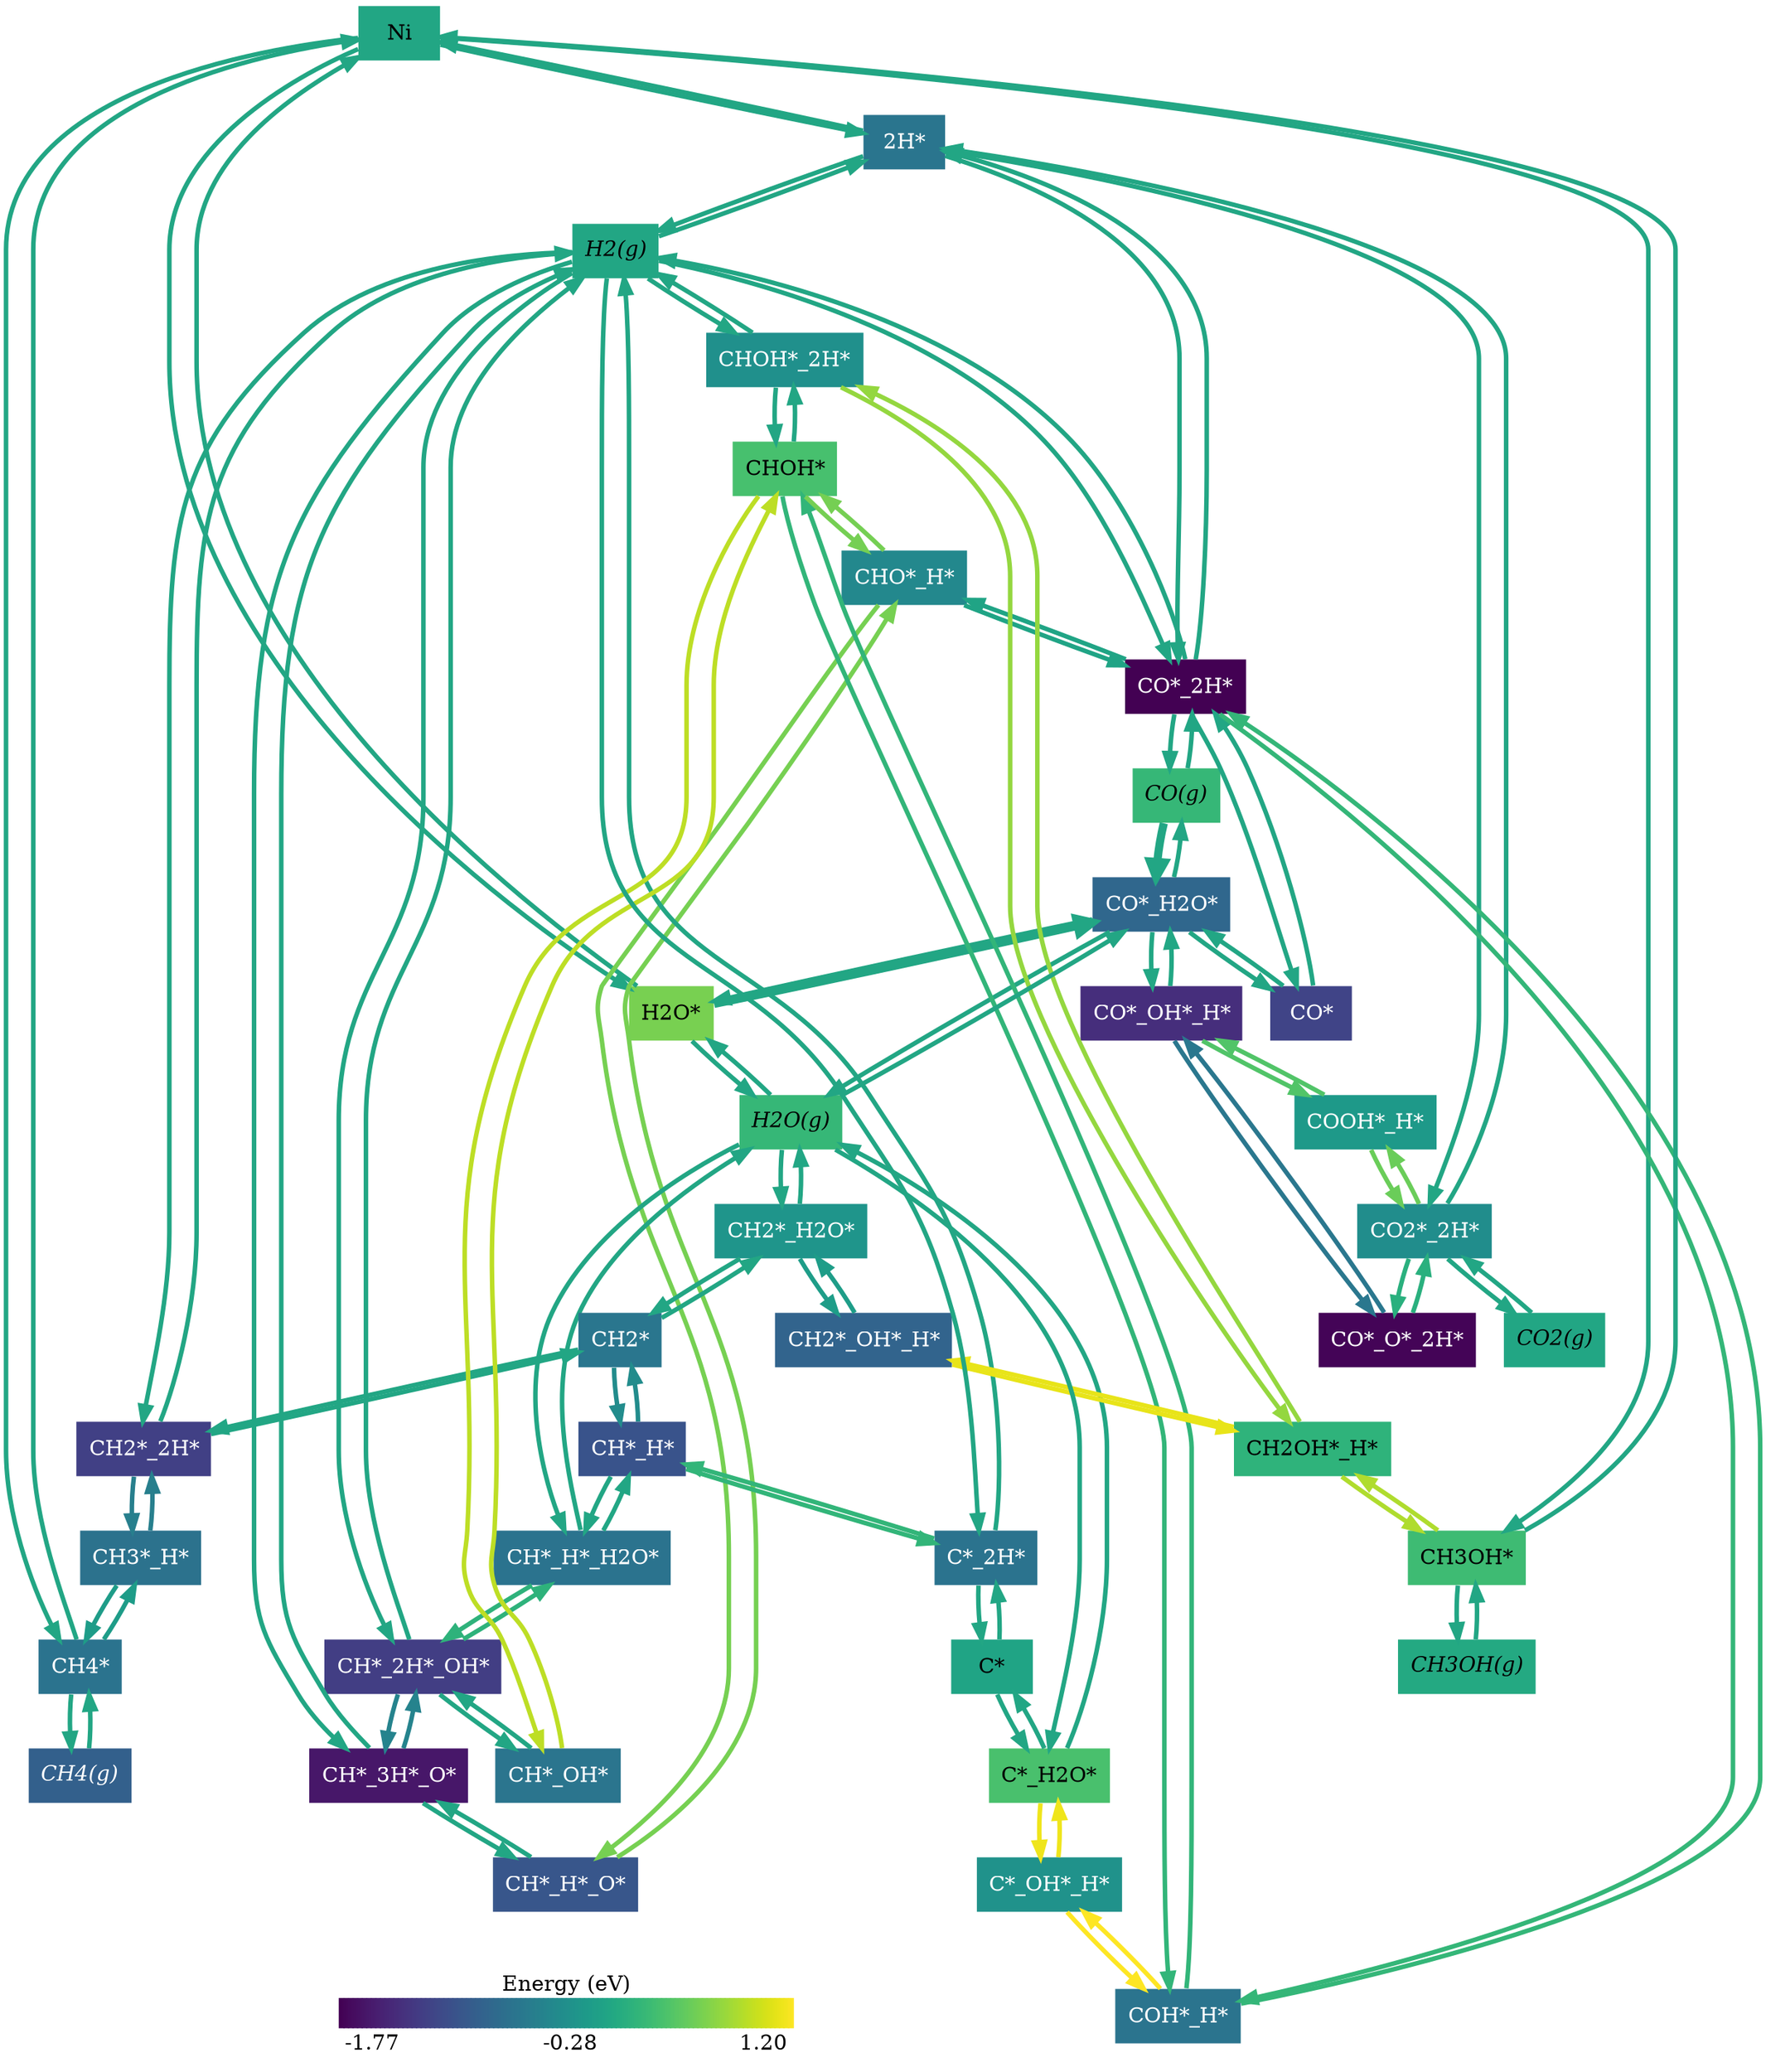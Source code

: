 strict digraph {

    graph [
        rankdir=TB,
        ranksep=0.5,
        nodesep=0.25
    ];
    
    node [
        shape=plaintext,
        style=filled
    ];
    
    edge [
       weight=2.
    ];


    "Ni" [
        label=<
        <TABLE BORDER="0" CELLBORDER="0" CELLSPACING="0" CELLPADDING="0">
          <TR>
            <TD><FONT COLOR="#000000">Ni</FONT></TD>
          </TR>
        </TABLE>
        >
        ,
        fillcolor="#22a684"
    ];
    
    "2H*" [
        label=<
        <TABLE BORDER="0" CELLBORDER="0" CELLSPACING="0" CELLPADDING="0">
          <TR>
            <TD><FONT COLOR="#ffffff">2H*</FONT></TD>
          </TR>
        </TABLE>
        >
        ,
        fillcolor="#2a758e"
    ];
    
    "CO2*_2H*" [
        label=<
        <TABLE BORDER="0" CELLBORDER="0" CELLSPACING="0" CELLPADDING="0">
          <TR>
            <TD><FONT COLOR="#ffffff">CO2*_2H*</FONT></TD>
          </TR>
        </TABLE>
        >
        ,
        fillcolor="#218d8c"
    ];
    
    "COOH*_H*" [
        label=<
        <TABLE BORDER="0" CELLBORDER="0" CELLSPACING="0" CELLPADDING="0">
          <TR>
            <TD><FONT COLOR="#ffffff">COOH*_H*</FONT></TD>
          </TR>
        </TABLE>
        >
        ,
        fillcolor="#1e9989"
    ];
    
    "CO*_OH*_H*" [
        label=<
        <TABLE BORDER="0" CELLBORDER="0" CELLSPACING="0" CELLPADDING="0">
          <TR>
            <TD><FONT COLOR="#ffffff">CO*_OH*_H*</FONT></TD>
          </TR>
        </TABLE>
        >
        ,
        fillcolor="#462e7c"
    ];
    
    "CO*_H2O*" [
        label=<
        <TABLE BORDER="0" CELLBORDER="0" CELLSPACING="0" CELLPADDING="0">
          <TR>
            <TD><FONT COLOR="#ffffff">CO*_H2O*</FONT></TD>
          </TR>
        </TABLE>
        >
        ,
        fillcolor="#30678d"
    ];
    
    "H2O*" [
        label=<
        <TABLE BORDER="0" CELLBORDER="0" CELLSPACING="0" CELLPADDING="0">
          <TR>
            <TD><FONT COLOR="#000000">H2O*</FONT></TD>
          </TR>
        </TABLE>
        >
        ,
        fillcolor="#78d051"
    ];
    
    "CO*_O*_2H*" [
        label=<
        <TABLE BORDER="0" CELLBORDER="0" CELLSPACING="0" CELLPADDING="0">
          <TR>
            <TD><FONT COLOR="#ffffff">CO*_O*_2H*</FONT></TD>
          </TR>
        </TABLE>
        >
        ,
        fillcolor="#440457"
    ];
    
    "CO*" [
        label=<
        <TABLE BORDER="0" CELLBORDER="0" CELLSPACING="0" CELLPADDING="0">
          <TR>
            <TD><FONT COLOR="#ffffff">CO*</FONT></TD>
          </TR>
        </TABLE>
        >
        ,
        fillcolor="#404487"
    ];
    
    "CO*_2H*" [
        label=<
        <TABLE BORDER="0" CELLBORDER="0" CELLSPACING="0" CELLPADDING="0">
          <TR>
            <TD><FONT COLOR="#ffffff">CO*_2H*</FONT></TD>
          </TR>
        </TABLE>
        >
        ,
        fillcolor="#430153"
    ];
    
    "CHO*_H*" [
        label=<
        <TABLE BORDER="0" CELLBORDER="0" CELLSPACING="0" CELLPADDING="0">
          <TR>
            <TD><FONT COLOR="#ffffff">CHO*_H*</FONT></TD>
          </TR>
        </TABLE>
        >
        ,
        fillcolor="#23888d"
    ];
    
    "CH*_H*_O*" [
        label=<
        <TABLE BORDER="0" CELLBORDER="0" CELLSPACING="0" CELLPADDING="0">
          <TR>
            <TD><FONT COLOR="#ffffff">CH*_H*_O*</FONT></TD>
          </TR>
        </TABLE>
        >
        ,
        fillcolor="#38568b"
    ];
    
    "CH*_3H*_O*" [
        label=<
        <TABLE BORDER="0" CELLBORDER="0" CELLSPACING="0" CELLPADDING="0">
          <TR>
            <TD><FONT COLOR="#ffffff">CH*_3H*_O*</FONT></TD>
          </TR>
        </TABLE>
        >
        ,
        fillcolor="#471769"
    ];
    
    "CH*_2H*_OH*" [
        label=<
        <TABLE BORDER="0" CELLBORDER="0" CELLSPACING="0" CELLPADDING="0">
          <TR>
            <TD><FONT COLOR="#ffffff">CH*_2H*_OH*</FONT></TD>
          </TR>
        </TABLE>
        >
        ,
        fillcolor="#423e84"
    ];
    
    "CH*_H*_H2O*" [
        label=<
        <TABLE BORDER="0" CELLBORDER="0" CELLSPACING="0" CELLPADDING="0">
          <TR>
            <TD><FONT COLOR="#ffffff">CH*_H*_H2O*</FONT></TD>
          </TR>
        </TABLE>
        >
        ,
        fillcolor="#2b738e"
    ];
    
    "CH*_H*" [
        label=<
        <TABLE BORDER="0" CELLBORDER="0" CELLSPACING="0" CELLPADDING="0">
          <TR>
            <TD><FONT COLOR="#ffffff">CH*_H*</FONT></TD>
          </TR>
        </TABLE>
        >
        ,
        fillcolor="#39538b"
    ];
    
    "CH2*" [
        label=<
        <TABLE BORDER="0" CELLBORDER="0" CELLSPACING="0" CELLPADDING="0">
          <TR>
            <TD><FONT COLOR="#ffffff">CH2*</FONT></TD>
          </TR>
        </TABLE>
        >
        ,
        fillcolor="#2a768e"
    ];
    
    "CH2*_2H*" [
        label=<
        <TABLE BORDER="0" CELLBORDER="0" CELLSPACING="0" CELLPADDING="0">
          <TR>
            <TD><FONT COLOR="#ffffff">CH2*_2H*</FONT></TD>
          </TR>
        </TABLE>
        >
        ,
        fillcolor="#414085"
    ];
    
    "CH3*_H*" [
        label=<
        <TABLE BORDER="0" CELLBORDER="0" CELLSPACING="0" CELLPADDING="0">
          <TR>
            <TD><FONT COLOR="#ffffff">CH3*_H*</FONT></TD>
          </TR>
        </TABLE>
        >
        ,
        fillcolor="#2c728d"
    ];
    
    "CH4*" [
        label=<
        <TABLE BORDER="0" CELLBORDER="0" CELLSPACING="0" CELLPADDING="0">
          <TR>
            <TD><FONT COLOR="#ffffff">CH4*</FONT></TD>
          </TR>
        </TABLE>
        >
        ,
        fillcolor="#2b738e"
    ];
    
    "COH*_H*" [
        label=<
        <TABLE BORDER="0" CELLBORDER="0" CELLSPACING="0" CELLPADDING="0">
          <TR>
            <TD><FONT COLOR="#ffffff">COH*_H*</FONT></TD>
          </TR>
        </TABLE>
        >
        ,
        fillcolor="#2b748e"
    ];
    
    "C*_OH*_H*" [
        label=<
        <TABLE BORDER="0" CELLBORDER="0" CELLSPACING="0" CELLPADDING="0">
          <TR>
            <TD><FONT COLOR="#ffffff">C*_OH*_H*</FONT></TD>
          </TR>
        </TABLE>
        >
        ,
        fillcolor="#20928b"
    ];
    
    "C*_H2O*" [
        label=<
        <TABLE BORDER="0" CELLBORDER="0" CELLSPACING="0" CELLPADDING="0">
          <TR>
            <TD><FONT COLOR="#000000">C*_H2O*</FONT></TD>
          </TR>
        </TABLE>
        >
        ,
        fillcolor="#49c06d"
    ];
    
    "C*" [
        label=<
        <TABLE BORDER="0" CELLBORDER="0" CELLSPACING="0" CELLPADDING="0">
          <TR>
            <TD><FONT COLOR="#000000">C*</FONT></TD>
          </TR>
        </TABLE>
        >
        ,
        fillcolor="#20a485"
    ];
    
    "C*_2H*" [
        label=<
        <TABLE BORDER="0" CELLBORDER="0" CELLSPACING="0" CELLPADDING="0">
          <TR>
            <TD><FONT COLOR="#ffffff">C*_2H*</FONT></TD>
          </TR>
        </TABLE>
        >
        ,
        fillcolor="#2b738e"
    ];
    
    "CHOH*" [
        label=<
        <TABLE BORDER="0" CELLBORDER="0" CELLSPACING="0" CELLPADDING="0">
          <TR>
            <TD><FONT COLOR="#000000">CHOH*</FONT></TD>
          </TR>
        </TABLE>
        >
        ,
        fillcolor="#47c06e"
    ];
    
    "CH*_OH*" [
        label=<
        <TABLE BORDER="0" CELLBORDER="0" CELLSPACING="0" CELLPADDING="0">
          <TR>
            <TD><FONT COLOR="#ffffff">CH*_OH*</FONT></TD>
          </TR>
        </TABLE>
        >
        ,
        fillcolor="#2b758e"
    ];
    
    "CHOH*_2H*" [
        label=<
        <TABLE BORDER="0" CELLBORDER="0" CELLSPACING="0" CELLPADDING="0">
          <TR>
            <TD><FONT COLOR="#ffffff">CHOH*_2H*</FONT></TD>
          </TR>
        </TABLE>
        >
        ,
        fillcolor="#20908c"
    ];
    
    "CH2OH*_H*" [
        label=<
        <TABLE BORDER="0" CELLBORDER="0" CELLSPACING="0" CELLPADDING="0">
          <TR>
            <TD><FONT COLOR="#000000">CH2OH*_H*</FONT></TD>
          </TR>
        </TABLE>
        >
        ,
        fillcolor="#2fb37b"
    ];
    
    "CH3OH*" [
        label=<
        <TABLE BORDER="0" CELLBORDER="0" CELLSPACING="0" CELLPADDING="0">
          <TR>
            <TD><FONT COLOR="#000000">CH3OH*</FONT></TD>
          </TR>
        </TABLE>
        >
        ,
        fillcolor="#3ebb73"
    ];
    
    "CH2*_OH*_H*" [
        label=<
        <TABLE BORDER="0" CELLBORDER="0" CELLSPACING="0" CELLPADDING="0">
          <TR>
            <TD><FONT COLOR="#ffffff">CH2*_OH*_H*</FONT></TD>
          </TR>
        </TABLE>
        >
        ,
        fillcolor="#32648d"
    ];
    
    "CH2*_H2O*" [
        label=<
        <TABLE BORDER="0" CELLBORDER="0" CELLSPACING="0" CELLPADDING="0">
          <TR>
            <TD><FONT COLOR="#ffffff">CH2*_H2O*</FONT></TD>
          </TR>
        </TABLE>
        >
        ,
        fillcolor="#1f958b"
    ];
    
    "H2(g)" [
        label=<
        <TABLE BORDER="0" CELLBORDER="0" CELLSPACING="0" CELLPADDING="0">
          <TR>
            <TD><FONT COLOR="#000000"><i>H2(g)</i></FONT></TD>
          </TR>
        </TABLE>
        >
        ,
        fillcolor="#22a684"
    ];
    
    "CO2(g)" [
        label=<
        <TABLE BORDER="0" CELLBORDER="0" CELLSPACING="0" CELLPADDING="0">
          <TR>
            <TD><FONT COLOR="#000000"><i>CO2(g)</i></FONT></TD>
          </TR>
        </TABLE>
        >
        ,
        fillcolor="#22a684"
    ];
    
    "CO(g)" [
        label=<
        <TABLE BORDER="0" CELLBORDER="0" CELLSPACING="0" CELLPADDING="0">
          <TR>
            <TD><FONT COLOR="#000000"><i>CO(g)</i></FONT></TD>
          </TR>
        </TABLE>
        >
        ,
        fillcolor="#36b777"
    ];
    
    "H2O(g)" [
        label=<
        <TABLE BORDER="0" CELLBORDER="0" CELLSPACING="0" CELLPADDING="0">
          <TR>
            <TD><FONT COLOR="#000000"><i>H2O(g)</i></FONT></TD>
          </TR>
        </TABLE>
        >
        ,
        fillcolor="#36b777"
    ];
    
    "CH3OH(g)" [
        label=<
        <TABLE BORDER="0" CELLBORDER="0" CELLSPACING="0" CELLPADDING="0">
          <TR>
            <TD><FONT COLOR="#000000"><i>CH3OH(g)</i></FONT></TD>
          </TR>
        </TABLE>
        >
        ,
        fillcolor="#24a982"
    ];
    
    "CH4(g)" [
        label=<
        <TABLE BORDER="0" CELLBORDER="0" CELLSPACING="0" CELLPADDING="0">
          <TR>
            <TD><FONT COLOR="#ffffff"><i>CH4(g)</i></FONT></TD>
          </TR>
        </TABLE>
        >
        ,
        fillcolor="#33608c"
    ];
    
    "Colorbar" [
        fillcolor="#ffffff",
        label=<<TABLE BORDER="0" CELLBORDER="0" CELLSPACING="-1">
            <TR>
                <TD COLSPAN="100">Energy (eV)</TD>
            </TR>
            <TR>
                <TD BGCOLOR="#430153:#440457" WIDTH="1" HEIGHT="20"></TD>
                <TD BGCOLOR="#440457:#45085b" WIDTH="1" HEIGHT="20"></TD>
                <TD BGCOLOR="#45085b:#460c5f" WIDTH="1" HEIGHT="20"></TD>
                <TD BGCOLOR="#460c5f:#460f62" WIDTH="1" HEIGHT="20"></TD>
                <TD BGCOLOR="#460f62:#471365" WIDTH="1" HEIGHT="20"></TD>
                <TD BGCOLOR="#471365:#471769" WIDTH="1" HEIGHT="20"></TD>
                <TD BGCOLOR="#471769:#481a6c" WIDTH="1" HEIGHT="20"></TD>
                <TD BGCOLOR="#481a6c:#481d6f" WIDTH="1" HEIGHT="20"></TD>
                <TD BGCOLOR="#481d6f:#482172" WIDTH="1" HEIGHT="20"></TD>
                <TD BGCOLOR="#482172:#472474" WIDTH="1" HEIGHT="20"></TD>
                <TD BGCOLOR="#472474:#472777" WIDTH="1" HEIGHT="20"></TD>
                <TD BGCOLOR="#472777:#472a79" WIDTH="1" HEIGHT="20"></TD>
                <TD BGCOLOR="#472a79:#462d7b" WIDTH="1" HEIGHT="20"></TD>
                <TD BGCOLOR="#462d7b:#46317d" WIDTH="1" HEIGHT="20"></TD>
                <TD BGCOLOR="#46317d:#45347f" WIDTH="1" HEIGHT="20"></TD>
                <TD BGCOLOR="#45347f:#443781" WIDTH="1" HEIGHT="20"></TD>
                <TD BGCOLOR="#443781:#433a83" WIDTH="1" HEIGHT="20"></TD>
                <TD BGCOLOR="#433a83:#423d84" WIDTH="1" HEIGHT="20"></TD>
                <TD BGCOLOR="#423d84:#414085" WIDTH="1" HEIGHT="20"></TD>
                <TD BGCOLOR="#414085:#404386" WIDTH="1" HEIGHT="20"></TD>
                <TD BGCOLOR="#404386:#3f4687" WIDTH="1" HEIGHT="20"></TD>
                <TD BGCOLOR="#3f4687:#3e4988" WIDTH="1" HEIGHT="20"></TD>
                <TD BGCOLOR="#3e4988:#3d4c89" WIDTH="1" HEIGHT="20"></TD>
                <TD BGCOLOR="#3d4c89:#3c4e8a" WIDTH="1" HEIGHT="20"></TD>
                <TD BGCOLOR="#3c4e8a:#3a518a" WIDTH="1" HEIGHT="20"></TD>
                <TD BGCOLOR="#3a518a:#39548b" WIDTH="1" HEIGHT="20"></TD>
                <TD BGCOLOR="#39548b:#38578b" WIDTH="1" HEIGHT="20"></TD>
                <TD BGCOLOR="#38578b:#37598c" WIDTH="1" HEIGHT="20"></TD>
                <TD BGCOLOR="#37598c:#355c8c" WIDTH="1" HEIGHT="20"></TD>
                <TD BGCOLOR="#355c8c:#345f8c" WIDTH="1" HEIGHT="20"></TD>
                <TD BGCOLOR="#345f8c:#33618d" WIDTH="1" HEIGHT="20"></TD>
                <TD BGCOLOR="#33618d:#32648d" WIDTH="1" HEIGHT="20"></TD>
                <TD BGCOLOR="#32648d:#31668d" WIDTH="1" HEIGHT="20"></TD>
                <TD BGCOLOR="#31668d:#30698d" WIDTH="1" HEIGHT="20"></TD>
                <TD BGCOLOR="#30698d:#2e6b8d" WIDTH="1" HEIGHT="20"></TD>
                <TD BGCOLOR="#2e6b8d:#2d6e8d" WIDTH="1" HEIGHT="20"></TD>
                <TD BGCOLOR="#2d6e8d:#2c708d" WIDTH="1" HEIGHT="20"></TD>
                <TD BGCOLOR="#2c708d:#2b738e" WIDTH="1" HEIGHT="20"></TD>
                <TD BGCOLOR="#2b738e:#2a758e" WIDTH="1" HEIGHT="20"></TD>
                <TD BGCOLOR="#2a758e:#29778e" WIDTH="1" HEIGHT="20"></TD>
                <TD BGCOLOR="#29778e:#297a8e" WIDTH="1" HEIGHT="20"></TD>
                <TD BGCOLOR="#297a8e:#287c8e" WIDTH="1" HEIGHT="20"></TD>
                <TD BGCOLOR="#287c8e:#277f8d" WIDTH="1" HEIGHT="20"></TD>
                <TD BGCOLOR="#277f8d:#26818d" WIDTH="1" HEIGHT="20"></TD>
                <TD BGCOLOR="#26818d:#25838d" WIDTH="1" HEIGHT="20"></TD>
                <TD BGCOLOR="#25838d:#24868d" WIDTH="1" HEIGHT="20"></TD>
                <TD BGCOLOR="#24868d:#23888d" WIDTH="1" HEIGHT="20"></TD>
                <TD BGCOLOR="#23888d:#228b8c" WIDTH="1" HEIGHT="20"></TD>
                <TD BGCOLOR="#228b8c:#218d8c" WIDTH="1" HEIGHT="20"></TD>
                <TD BGCOLOR="#218d8c:#218f8c" WIDTH="1" HEIGHT="20"></TD>
                <TD BGCOLOR="#218f8c:#20928b" WIDTH="1" HEIGHT="20"></TD>
                <TD BGCOLOR="#20928b:#1f948b" WIDTH="1" HEIGHT="20"></TD>
                <TD BGCOLOR="#1f948b:#1f978a" WIDTH="1" HEIGHT="20"></TD>
                <TD BGCOLOR="#1f978a:#1e9989" WIDTH="1" HEIGHT="20"></TD>
                <TD BGCOLOR="#1e9989:#1e9b89" WIDTH="1" HEIGHT="20"></TD>
                <TD BGCOLOR="#1e9b89:#1f9e88" WIDTH="1" HEIGHT="20"></TD>
                <TD BGCOLOR="#1f9e88:#1fa087" WIDTH="1" HEIGHT="20"></TD>
                <TD BGCOLOR="#1fa087:#20a286" WIDTH="1" HEIGHT="20"></TD>
                <TD BGCOLOR="#20a286:#21a585" WIDTH="1" HEIGHT="20"></TD>
                <TD BGCOLOR="#21a585:#22a783" WIDTH="1" HEIGHT="20"></TD>
                <TD BGCOLOR="#22a783:#24aa82" WIDTH="1" HEIGHT="20"></TD>
                <TD BGCOLOR="#24aa82:#26ac80" WIDTH="1" HEIGHT="20"></TD>
                <TD BGCOLOR="#26ac80:#29ae7f" WIDTH="1" HEIGHT="20"></TD>
                <TD BGCOLOR="#29ae7f:#2cb07d" WIDTH="1" HEIGHT="20"></TD>
                <TD BGCOLOR="#2cb07d:#2fb37b" WIDTH="1" HEIGHT="20"></TD>
                <TD BGCOLOR="#2fb37b:#32b579" WIDTH="1" HEIGHT="20"></TD>
                <TD BGCOLOR="#32b579:#36b777" WIDTH="1" HEIGHT="20"></TD>
                <TD BGCOLOR="#36b777:#3ab975" WIDTH="1" HEIGHT="20"></TD>
                <TD BGCOLOR="#3ab975:#3ebc73" WIDTH="1" HEIGHT="20"></TD>
                <TD BGCOLOR="#3ebc73:#43be70" WIDTH="1" HEIGHT="20"></TD>
                <TD BGCOLOR="#43be70:#47c06d" WIDTH="1" HEIGHT="20"></TD>
                <TD BGCOLOR="#47c06d:#4cc26b" WIDTH="1" HEIGHT="20"></TD>
                <TD BGCOLOR="#4cc26b:#51c468" WIDTH="1" HEIGHT="20"></TD>
                <TD BGCOLOR="#51c468:#57c665" WIDTH="1" HEIGHT="20"></TD>
                <TD BGCOLOR="#57c665:#5cc862" WIDTH="1" HEIGHT="20"></TD>
                <TD BGCOLOR="#5cc862:#61ca5f" WIDTH="1" HEIGHT="20"></TD>
                <TD BGCOLOR="#61ca5f:#67cc5b" WIDTH="1" HEIGHT="20"></TD>
                <TD BGCOLOR="#67cc5b:#6dcd58" WIDTH="1" HEIGHT="20"></TD>
                <TD BGCOLOR="#6dcd58:#73cf54" WIDTH="1" HEIGHT="20"></TD>
                <TD BGCOLOR="#73cf54:#79d150" WIDTH="1" HEIGHT="20"></TD>
                <TD BGCOLOR="#79d150:#7fd24d" WIDTH="1" HEIGHT="20"></TD>
                <TD BGCOLOR="#7fd24d:#86d449" WIDTH="1" HEIGHT="20"></TD>
                <TD BGCOLOR="#86d449:#8cd544" WIDTH="1" HEIGHT="20"></TD>
                <TD BGCOLOR="#8cd544:#93d740" WIDTH="1" HEIGHT="20"></TD>
                <TD BGCOLOR="#93d740:#99d83c" WIDTH="1" HEIGHT="20"></TD>
                <TD BGCOLOR="#99d83c:#a0d938" WIDTH="1" HEIGHT="20"></TD>
                <TD BGCOLOR="#a0d938:#a7db33" WIDTH="1" HEIGHT="20"></TD>
                <TD BGCOLOR="#a7db33:#addc2f" WIDTH="1" HEIGHT="20"></TD>
                <TD BGCOLOR="#addc2f:#b4dd2a" WIDTH="1" HEIGHT="20"></TD>
                <TD BGCOLOR="#b4dd2a:#bbde26" WIDTH="1" HEIGHT="20"></TD>
                <TD BGCOLOR="#bbde26:#c2df22" WIDTH="1" HEIGHT="20"></TD>
                <TD BGCOLOR="#c2df22:#c9e01e" WIDTH="1" HEIGHT="20"></TD>
                <TD BGCOLOR="#c9e01e:#cfe11b" WIDTH="1" HEIGHT="20"></TD>
                <TD BGCOLOR="#cfe11b:#d6e119" WIDTH="1" HEIGHT="20"></TD>
                <TD BGCOLOR="#d6e119:#dde218" WIDTH="1" HEIGHT="20"></TD>
                <TD BGCOLOR="#dde218:#e3e318" WIDTH="1" HEIGHT="20"></TD>
                <TD BGCOLOR="#e3e318:#eae419" WIDTH="1" HEIGHT="20"></TD>
                <TD BGCOLOR="#eae419:#f0e51c" WIDTH="1" HEIGHT="20"></TD>
                <TD BGCOLOR="#f0e51c:#f6e520" WIDTH="1" HEIGHT="20"></TD>
                <TD BGCOLOR="#f6e520:#fde624" WIDTH="1" HEIGHT="20"></TD>
            </TR>
            <TR>
                <TD COLSPAN="100%">
                    <TABLE BORDER="0" CELLBORDER="0" CELLSPACING="0" WIDTH="100%">
                        <TR>
                            <TD ALIGN="LEFT" WIDTH="33%">-1.77</TD>
                            <TD ALIGN="CENTER" WIDTH="34%">-0.28</TD>
                            <TD ALIGN="RIGHT" WIDTH="33%">1.20</TD>
                        </TR>
                    </TABLE>
                </TD>
            </TR>
        </TABLE>>
    ];


    "2H*" -> "H2(g)"[
        color="#22a684",
        penwidth=3.0
    ];
    
    "2H*" -> "Ni"[
        color="#22a684",
        penwidth=3.0
    ];
    
    "H2(g)" -> "2H*"[
        color="#22a684",
        penwidth=3.0000000000000027
    ];
    
    "Ni" -> "2H*"[
        color="#22a684",
        penwidth=3.0000000000000027
    ];
    
    "CO2*_2H*" -> "2H*"[
        color="#22a684",
        penwidth=3.0
    ];
    
    "CO2*_2H*" -> "CO2(g)"[
        color="#22a684",
        penwidth=3.0
    ];
    
    "2H*" -> "CO2*_2H*"[
        color="#22a684",
        penwidth=3.0
    ];
    
    "CO2(g)" -> "CO2*_2H*"[
        color="#22a684",
        penwidth=3.0
    ];
    
    "COOH*_H*" -> "CO2*_2H*"[
        color="#6acd59",
        penwidth=3.0
    ];
    
    "CO2*_2H*" -> "COOH*_H*"[
        color="#6acd59",
        penwidth=3.0
    ];
    
    "CO*_OH*_H*" -> "COOH*_H*"[
        color="#51c468",
        penwidth=3.0
    ];
    
    "COOH*_H*" -> "CO*_OH*_H*"[
        color="#51c468",
        penwidth=3.0
    ];
    
    "CO*_H2O*" -> "CO*_OH*_H*"[
        color="#22a784",
        penwidth=3.0
    ];
    
    "CO*_OH*_H*" -> "CO*_H2O*"[
        color="#22a784",
        penwidth=3.0
    ];
    
    "H2O*" -> "CO*_H2O*"[
        color="#22a684",
        penwidth=5.4
    ];
    
    "CO(g)" -> "CO*_H2O*"[
        color="#22a684",
        penwidth=5.4
    ];
    
    "CO*_H2O*" -> "H2O*"[
        color="#22a684",
        penwidth=3.0
    ];
    
    "CO*_H2O*" -> "CO(g)"[
        color="#22a684",
        penwidth=3.0
    ];
    
    "H2O(g)" -> "H2O*"[
        color="#22a684",
        penwidth=3.0000000000339853
    ];
    
    "Ni" -> "H2O*"[
        color="#22a684",
        penwidth=3.0000000000339853
    ];
    
    "H2O*" -> "H2O(g)"[
        color="#22a684",
        penwidth=3.0003026189335427
    ];
    
    "H2O*" -> "Ni"[
        color="#22a684",
        penwidth=3.0003026189335427
    ];
    
    "CO*_O*_2H*" -> "CO2*_2H*"[
        color="#2ab07e",
        penwidth=3.0
    ];
    
    "CO2*_2H*" -> "CO*_O*_2H*"[
        color="#2ab07e",
        penwidth=3.0
    ];
    
    "CO*_OH*_H*" -> "CO*_O*_2H*"[
        color="#2a778e",
        penwidth=3.0
    ];
    
    "CO*_O*_2H*" -> "CO*_OH*_H*"[
        color="#2a778e",
        penwidth=3.0
    ];
    
    "H2O(g)" -> "CO*_H2O*"[
        color="#22a684",
        penwidth=3.0
    ];
    
    "CO*" -> "CO*_H2O*"[
        color="#22a684",
        penwidth=3.0
    ];
    
    "CO*_H2O*" -> "H2O(g)"[
        color="#22a684",
        penwidth=3.0
    ];
    
    "CO*_H2O*" -> "CO*"[
        color="#22a684",
        penwidth=3.0
    ];
    
    "CO*_2H*" -> "H2(g)"[
        color="#22a684",
        penwidth=3.0
    ];
    
    "CO*_2H*" -> "CO*"[
        color="#22a684",
        penwidth=3.0
    ];
    
    "H2(g)" -> "CO*_2H*"[
        color="#22a684",
        penwidth=3.0
    ];
    
    "CO*" -> "CO*_2H*"[
        color="#22a684",
        penwidth=3.0
    ];
    
    "CHO*_H*" -> "CO*_2H*"[
        color="#20a485",
        penwidth=3.0
    ];
    
    "CO*_2H*" -> "CHO*_H*"[
        color="#20a485",
        penwidth=3.0
    ];
    
    "CH*_H*_O*" -> "CHO*_H*"[
        color="#76d052",
        penwidth=3.0
    ];
    
    "CHO*_H*" -> "CH*_H*_O*"[
        color="#76d052",
        penwidth=3.0
    ];
    
    "CH*_3H*_O*" -> "H2(g)"[
        color="#22a684",
        penwidth=3.0
    ];
    
    "CH*_3H*_O*" -> "CH*_H*_O*"[
        color="#22a684",
        penwidth=3.0
    ];
    
    "H2(g)" -> "CH*_3H*_O*"[
        color="#22a684",
        penwidth=3.0
    ];
    
    "CH*_H*_O*" -> "CH*_3H*_O*"[
        color="#22a684",
        penwidth=3.0
    ];
    
    "CH*_2H*_OH*" -> "CH*_3H*_O*"[
        color="#25838d",
        penwidth=3.0
    ];
    
    "CH*_3H*_O*" -> "CH*_2H*_OH*"[
        color="#25838d",
        penwidth=3.0
    ];
    
    "CH*_H*_H2O*" -> "CH*_2H*_OH*"[
        color="#2eb27b",
        penwidth=3.0
    ];
    
    "CH*_2H*_OH*" -> "CH*_H*_H2O*"[
        color="#2eb27b",
        penwidth=3.0
    ];
    
    "H2O(g)" -> "CH*_H*_H2O*"[
        color="#22a684",
        penwidth=3.0
    ];
    
    "CH*_H*" -> "CH*_H*_H2O*"[
        color="#22a684",
        penwidth=3.0
    ];
    
    "CH*_H*_H2O*" -> "H2O(g)"[
        color="#22a684",
        penwidth=3.0
    ];
    
    "CH*_H*_H2O*" -> "CH*_H*"[
        color="#22a684",
        penwidth=3.0
    ];
    
    "CH2*" -> "CH*_H*"[
        color="#228c8c",
        penwidth=3.0
    ];
    
    "CH*_H*" -> "CH2*"[
        color="#228c8c",
        penwidth=3.0
    ];
    
    "CH2*_2H*" -> "H2(g)"[
        color="#22a684",
        penwidth=3.0
    ];
    
    "CH2*_2H*" -> "CH2*"[
        color="#22a684",
        penwidth=3.0
    ];
    
    "H2(g)" -> "CH2*_2H*"[
        color="#22a684",
        penwidth=3.0
    ];
    
    "CH2*" -> "CH2*_2H*"[
        color="#22a684",
        penwidth=3.0
    ];
    
    "CH3*_H*" -> "CH2*_2H*"[
        color="#277f8d",
        penwidth=3.0
    ];
    
    "CH2*_2H*" -> "CH3*_H*"[
        color="#277f8d",
        penwidth=3.0
    ];
    
    "CH4*" -> "CH3*_H*"[
        color="#1e9c88",
        penwidth=3.0
    ];
    
    "CH3*_H*" -> "CH4*"[
        color="#1e9c88",
        penwidth=3.0
    ];
    
    "CH4(g)" -> "CH4*"[
        color="#22a684",
        penwidth=3.0
    ];
    
    "Ni" -> "CH4*"[
        color="#22a684",
        penwidth=3.0
    ];
    
    "CH4*" -> "CH4(g)"[
        color="#22a684",
        penwidth=3.0
    ];
    
    "CH4*" -> "Ni"[
        color="#22a684",
        penwidth=3.0
    ];
    
    "COH*_H*" -> "CO*_2H*"[
        color="#34b678",
        penwidth=3.0
    ];
    
    "CO*_2H*" -> "COH*_H*"[
        color="#34b678",
        penwidth=3.0
    ];
    
    "C*_OH*_H*" -> "COH*_H*"[
        color="#fde624",
        penwidth=3.0
    ];
    
    "COH*_H*" -> "C*_OH*_H*"[
        color="#fde624",
        penwidth=3.0
    ];
    
    "C*_H2O*" -> "C*_OH*_H*"[
        color="#efe51b",
        penwidth=3.0
    ];
    
    "C*_OH*_H*" -> "C*_H2O*"[
        color="#efe51b",
        penwidth=3.0
    ];
    
    "C*" -> "C*_H2O*"[
        color="#22a684",
        penwidth=3.000000000010219
    ];
    
    "H2O(g)" -> "C*_H2O*"[
        color="#22a684",
        penwidth=3.000000000010219
    ];
    
    "C*_H2O*" -> "C*"[
        color="#22a684",
        penwidth=3.0000000068840718
    ];
    
    "C*_H2O*" -> "H2O(g)"[
        color="#22a684",
        penwidth=3.0000000068840718
    ];
    
    "C*_2H*" -> "H2(g)"[
        color="#22a684",
        penwidth=3.0
    ];
    
    "C*_2H*" -> "C*"[
        color="#22a684",
        penwidth=3.0
    ];
    
    "H2(g)" -> "C*_2H*"[
        color="#22a684",
        penwidth=3.0000000000000007
    ];
    
    "C*" -> "C*_2H*"[
        color="#22a684",
        penwidth=3.0000000000000007
    ];
    
    "CH*_H*" -> "C*_2H*"[
        color="#32b579",
        penwidth=3.0
    ];
    
    "C*_2H*" -> "CH*_H*"[
        color="#32b579",
        penwidth=3.0
    ];
    
    "CHOH*" -> "CHO*_H*"[
        color="#75cf53",
        penwidth=3.0
    ];
    
    "CHO*_H*" -> "CHOH*"[
        color="#75cf53",
        penwidth=3.0
    ];
    
    "CH*_OH*" -> "CHOH*"[
        color="#bdde25",
        penwidth=3.0
    ];
    
    "CHOH*" -> "CH*_OH*"[
        color="#bdde25",
        penwidth=3.0
    ];
    
    "CH*_2H*_OH*" -> "CH*_OH*"[
        color="#22a684",
        penwidth=3.0
    ];
    
    "CH*_2H*_OH*" -> "H2(g)"[
        color="#22a684",
        penwidth=3.0
    ];
    
    "CH*_OH*" -> "CH*_2H*_OH*"[
        color="#22a684",
        penwidth=3.0
    ];
    
    "H2(g)" -> "CH*_2H*_OH*"[
        color="#22a684",
        penwidth=3.0
    ];
    
    "CHOH*_2H*" -> "H2(g)"[
        color="#22a684",
        penwidth=3.0
    ];
    
    "CHOH*_2H*" -> "CHOH*"[
        color="#22a684",
        penwidth=3.0
    ];
    
    "H2(g)" -> "CHOH*_2H*"[
        color="#22a684",
        penwidth=3.000000004405873
    ];
    
    "CHOH*" -> "CHOH*_2H*"[
        color="#22a684",
        penwidth=3.000000004405873
    ];
    
    "CH2OH*_H*" -> "CHOH*_2H*"[
        color="#94d73f",
        penwidth=3.0
    ];
    
    "CHOH*_2H*" -> "CH2OH*_H*"[
        color="#94d73f",
        penwidth=3.0
    ];
    
    "CH3OH*" -> "CH2OH*_H*"[
        color="#afdc2e",
        penwidth=3.0
    ];
    
    "CH2OH*_H*" -> "CH3OH*"[
        color="#afdc2e",
        penwidth=3.0
    ];
    
    "CH3OH(g)" -> "CH3OH*"[
        color="#22a684",
        penwidth=3.0000000000000138
    ];
    
    "Ni" -> "CH3OH*"[
        color="#22a684",
        penwidth=3.0000000000000138
    ];
    
    "CH3OH*" -> "CH3OH(g)"[
        color="#22a684",
        penwidth=3.0000000003303313
    ];
    
    "CH3OH*" -> "Ni"[
        color="#22a684",
        penwidth=3.0000000003303313
    ];
    
    "CHOH*" -> "COH*_H*"[
        color="#32b579",
        penwidth=3.0000000000014038
    ];
    
    "COH*_H*" -> "CHOH*"[
        color="#32b579",
        penwidth=3.0
    ];
    
    "CH2*_OH*_H*" -> "CH2OH*_H*"[
        color="#e8e419",
        penwidth=3.0
    ];
    
    "CH2OH*_H*" -> "CH2*_OH*_H*"[
        color="#e8e419",
        penwidth=3.0
    ];
    
    "CH2*_H2O*" -> "CH2*_OH*_H*"[
        color="#1e9d88",
        penwidth=3.0
    ];
    
    "CH2*_OH*_H*" -> "CH2*_H2O*"[
        color="#1e9d88",
        penwidth=3.0
    ];
    
    "H2O(g)" -> "CH2*_H2O*"[
        color="#22a684",
        penwidth=3.0
    ];
    
    "CH2*" -> "CH2*_H2O*"[
        color="#22a684",
        penwidth=3.0
    ];
    
    "CH2*_H2O*" -> "H2O(g)"[
        color="#22a684",
        penwidth=3.0
    ];
    
    "CH2*_H2O*" -> "CH2*"[
        color="#22a684",
        penwidth=3.0
    ];
    
    "2H*" -> "CO*_2H*"[
        color="#22a684",
        penwidth=3.0
    ];
    
    "CO(g)" -> "CO*_2H*"[
        color="#22a684",
        penwidth=3.0
    ];
    
    "CO*_2H*" -> "2H*"[
        color="#22a684",
        penwidth=3.0
    ];
    
    "CO*_2H*" -> "CO(g)"[
        color="#22a684",
        penwidth=3.0
    ];
    
    "CH*_H*_O*" -> "Colorbar"[
        style=invis
    ];
}
